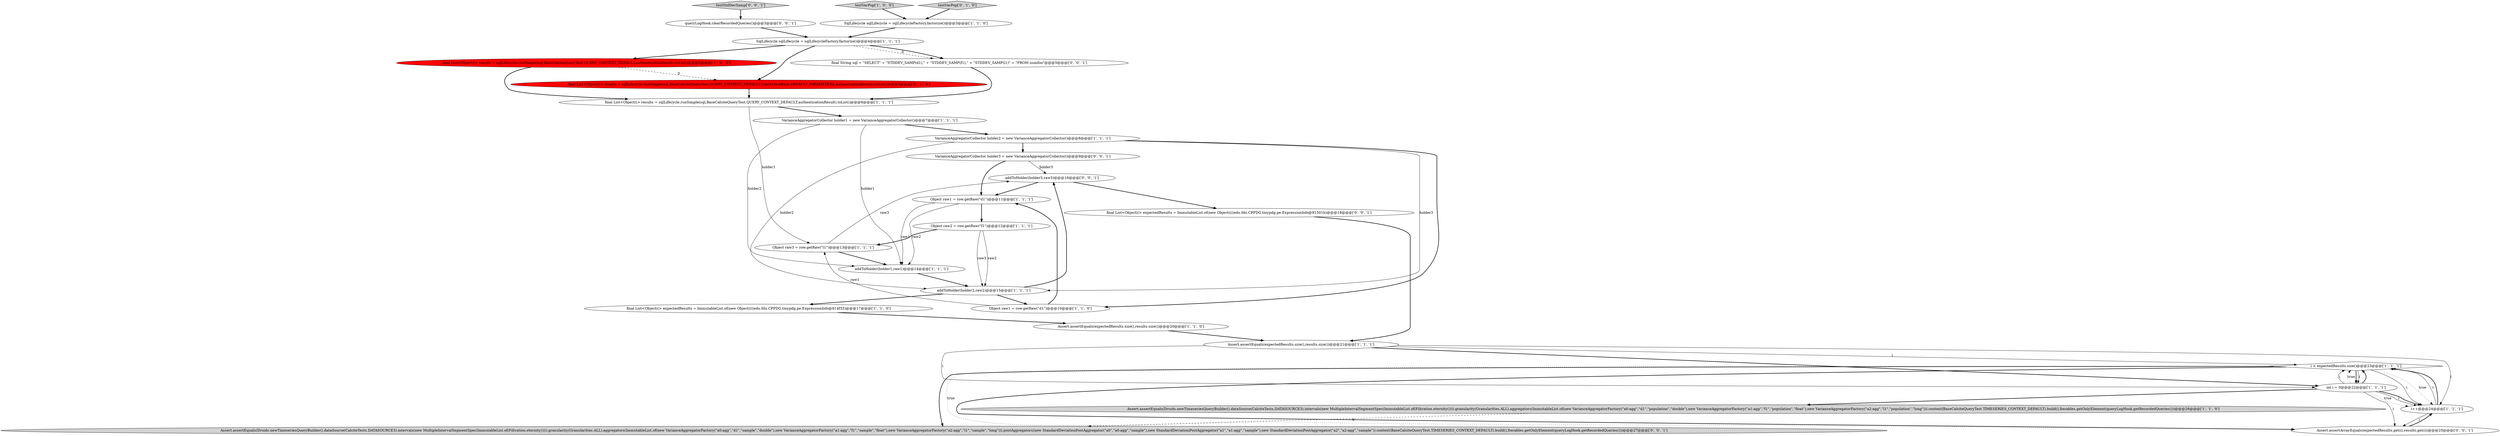 digraph {
18 [style = filled, label = "final List<Object((> expectedResults = ImmutableList.of(new Object((((edu.fdu.CPPDG.tinypdg.pe.ExpressionInfo@914f33)@@@17@@@['1', '1', '0']", fillcolor = white, shape = ellipse image = "AAA0AAABBB1BBB"];
0 [style = filled, label = "VarianceAggregatorCollector holder2 = new VarianceAggregatorCollector()@@@8@@@['1', '1', '1']", fillcolor = white, shape = ellipse image = "AAA0AAABBB1BBB"];
23 [style = filled, label = "Assert.assertEquals(Druids.newTimeseriesQueryBuilder().dataSource(CalciteTests.DATASOURCE3).intervals(new MultipleIntervalSegmentSpec(ImmutableList.of(Filtration.eternity()))).granularity(Granularities.ALL).aggregators(ImmutableList.of(new VarianceAggregatorFactory(\"a0:agg\",\"d1\",\"sample\",\"double\"),new VarianceAggregatorFactory(\"a1:agg\",\"f1\",\"sample\",\"float\"),new VarianceAggregatorFactory(\"a2:agg\",\"l1\",\"sample\",\"long\"))).postAggregators(new StandardDeviationPostAggregator(\"a0\",\"a0:agg\",\"sample\"),new StandardDeviationPostAggregator(\"a1\",\"a1:agg\",\"sample\"),new StandardDeviationPostAggregator(\"a2\",\"a2:agg\",\"sample\")).context(BaseCalciteQueryTest.TIMESERIES_CONTEXT_DEFAULT).build(),Iterables.getOnlyElement(queryLogHook.getRecordedQueries()))@@@27@@@['0', '0', '1']", fillcolor = lightgray, shape = ellipse image = "AAA0AAABBB3BBB"];
5 [style = filled, label = "i < expectedResults.size()@@@23@@@['1', '1', '1']", fillcolor = white, shape = diamond image = "AAA0AAABBB1BBB"];
17 [style = filled, label = "VarianceAggregatorCollector holder1 = new VarianceAggregatorCollector()@@@7@@@['1', '1', '1']", fillcolor = white, shape = ellipse image = "AAA0AAABBB1BBB"];
25 [style = filled, label = "queryLogHook.clearRecordedQueries()@@@3@@@['0', '0', '1']", fillcolor = white, shape = ellipse image = "AAA0AAABBB3BBB"];
13 [style = filled, label = "Assert.assertEquals(Druids.newTimeseriesQueryBuilder().dataSource(CalciteTests.DATASOURCE3).intervals(new MultipleIntervalSegmentSpec(ImmutableList.of(Filtration.eternity()))).granularity(Granularities.ALL).aggregators(ImmutableList.of(new VarianceAggregatorFactory(\"a0:agg\",\"d1\",\"population\",\"double\"),new VarianceAggregatorFactory(\"a1:agg\",\"f1\",\"population\",\"float\"),new VarianceAggregatorFactory(\"a2:agg\",\"l1\",\"population\",\"long\"))).context(BaseCalciteQueryTest.TIMESERIES_CONTEXT_DEFAULT).build(),Iterables.getOnlyElement(queryLogHook.getRecordedQueries()))@@@26@@@['1', '1', '0']", fillcolor = lightgray, shape = ellipse image = "AAA0AAABBB1BBB"];
26 [style = filled, label = "VarianceAggregatorCollector holder3 = new VarianceAggregatorCollector()@@@9@@@['0', '0', '1']", fillcolor = white, shape = ellipse image = "AAA0AAABBB3BBB"];
11 [style = filled, label = "i++@@@24@@@['1', '1', '1']", fillcolor = white, shape = ellipse image = "AAA0AAABBB1BBB"];
12 [style = filled, label = "int i = 0@@@22@@@['1', '1', '1']", fillcolor = white, shape = ellipse image = "AAA0AAABBB1BBB"];
8 [style = filled, label = "SqlLifecycle sqlLifecycle = sqlLifecycleFactory.factorize()@@@3@@@['1', '1', '0']", fillcolor = white, shape = ellipse image = "AAA0AAABBB1BBB"];
27 [style = filled, label = "Assert.assertArrayEquals(expectedResults.get(i),results.get(i))@@@25@@@['0', '0', '1']", fillcolor = white, shape = ellipse image = "AAA0AAABBB3BBB"];
15 [style = filled, label = "testVarPop['1', '0', '0']", fillcolor = lightgray, shape = diamond image = "AAA0AAABBB1BBB"];
16 [style = filled, label = "Object raw3 = row.getRaw(\"l1\")@@@13@@@['1', '1', '1']", fillcolor = white, shape = ellipse image = "AAA0AAABBB1BBB"];
1 [style = filled, label = "Assert.assertEquals(expectedResults.size(),results.size())@@@21@@@['1', '1', '1']", fillcolor = white, shape = ellipse image = "AAA0AAABBB1BBB"];
3 [style = filled, label = "SqlLifecycle sqlLifecycle = sqlLifecycleFactory.factorize()@@@4@@@['1', '1', '1']", fillcolor = white, shape = ellipse image = "AAA0AAABBB1BBB"];
7 [style = filled, label = "Object raw2 = row.getRaw(\"f1\")@@@12@@@['1', '1', '1']", fillcolor = white, shape = ellipse image = "AAA0AAABBB1BBB"];
28 [style = filled, label = "final List<Object((> expectedResults = ImmutableList.of(new Object((((edu.fdu.CPPDG.tinypdg.pe.ExpressionInfo@91501b)@@@18@@@['0', '0', '1']", fillcolor = white, shape = ellipse image = "AAA0AAABBB3BBB"];
24 [style = filled, label = "testStdDevSamp['0', '0', '1']", fillcolor = lightgray, shape = diamond image = "AAA0AAABBB3BBB"];
10 [style = filled, label = "final List<Object((> results = sqlLifecycle.runSimple(sql,BaseCalciteQueryTest.QUERY_CONTEXT_DEFAULT,authenticationResult).toList()@@@5@@@['1', '0', '0']", fillcolor = red, shape = ellipse image = "AAA1AAABBB1BBB"];
4 [style = filled, label = "Object raw1 = row.getRaw(\"d1\")@@@11@@@['1', '1', '1']", fillcolor = white, shape = ellipse image = "AAA0AAABBB1BBB"];
21 [style = filled, label = "testVarPop['0', '1', '0']", fillcolor = lightgray, shape = diamond image = "AAA0AAABBB2BBB"];
14 [style = filled, label = "Object raw1 = row.getRaw(\"d1\")@@@10@@@['1', '1', '0']", fillcolor = white, shape = ellipse image = "AAA0AAABBB1BBB"];
2 [style = filled, label = "final List<Object((> results = sqlLifecycle.runSimple(sql,BaseCalciteQueryTest.QUERY_CONTEXT_DEFAULT,authenticationResult).toList()@@@6@@@['1', '1', '1']", fillcolor = white, shape = ellipse image = "AAA0AAABBB1BBB"];
9 [style = filled, label = "addToHolder(holder2,raw2)@@@15@@@['1', '1', '1']", fillcolor = white, shape = ellipse image = "AAA0AAABBB1BBB"];
20 [style = filled, label = "final List<Object((> results = sqlLifecycle.runSimple(sql,BaseCalciteQueryTest.QUERY_CONTEXT_DEFAULT,CalciteTestBase.DEFAULT_PARAMETERS,authenticationResult).toList()@@@5@@@['0', '1', '0']", fillcolor = red, shape = ellipse image = "AAA1AAABBB2BBB"];
22 [style = filled, label = "addToHolder(holder3,raw3)@@@16@@@['0', '0', '1']", fillcolor = white, shape = ellipse image = "AAA0AAABBB3BBB"];
29 [style = filled, label = "final String sql = \"SELECT\" + \"STDDEV_SAMP(d1),\" + \"STDDEV_SAMP(f1),\" + \"STDDEV_SAMP(l1)\" + \"FROM numfoo\"@@@5@@@['0', '0', '1']", fillcolor = white, shape = ellipse image = "AAA0AAABBB3BBB"];
19 [style = filled, label = "Assert.assertEquals(expectedResults.size(),results.size())@@@20@@@['1', '1', '0']", fillcolor = white, shape = ellipse image = "AAA0AAABBB1BBB"];
6 [style = filled, label = "addToHolder(holder1,raw1)@@@14@@@['1', '1', '1']", fillcolor = white, shape = ellipse image = "AAA0AAABBB1BBB"];
2->17 [style = bold, label=""];
9->22 [style = bold, label=""];
3->29 [style = dashed, label="0"];
0->26 [style = bold, label=""];
12->5 [style = bold, label=""];
7->9 [style = solid, label="raw2"];
5->23 [style = bold, label=""];
0->9 [style = solid, label="holder3"];
26->22 [style = solid, label="holder3"];
16->6 [style = bold, label=""];
1->5 [style = solid, label="i"];
8->3 [style = bold, label=""];
12->11 [style = bold, label=""];
25->3 [style = bold, label=""];
18->19 [style = bold, label=""];
21->8 [style = bold, label=""];
22->28 [style = bold, label=""];
28->1 [style = bold, label=""];
5->11 [style = solid, label="i"];
11->5 [style = solid, label="i"];
26->4 [style = bold, label=""];
13->23 [style = dashed, label="0"];
4->7 [style = bold, label=""];
7->9 [style = solid, label="raw3"];
16->22 [style = solid, label="raw3"];
12->27 [style = solid, label="i"];
22->4 [style = bold, label=""];
20->2 [style = bold, label=""];
4->6 [style = solid, label="raw2"];
2->16 [style = solid, label="holder1"];
12->11 [style = dotted, label="true"];
3->10 [style = bold, label=""];
12->13 [style = bold, label=""];
19->1 [style = bold, label=""];
11->5 [style = bold, label=""];
0->14 [style = bold, label=""];
3->20 [style = bold, label=""];
29->2 [style = bold, label=""];
17->0 [style = bold, label=""];
9->18 [style = bold, label=""];
17->6 [style = solid, label="holder1"];
12->5 [style = solid, label="i"];
27->11 [style = bold, label=""];
5->11 [style = dotted, label="true"];
5->12 [style = bold, label=""];
12->5 [style = dotted, label="true"];
0->9 [style = solid, label="holder2"];
24->25 [style = bold, label=""];
1->12 [style = solid, label="i"];
4->6 [style = solid, label="raw1"];
7->16 [style = bold, label=""];
14->16 [style = solid, label="raw1"];
5->27 [style = dotted, label="true"];
1->12 [style = bold, label=""];
9->14 [style = bold, label=""];
1->11 [style = solid, label="i"];
10->20 [style = dashed, label="0"];
10->2 [style = bold, label=""];
12->11 [style = solid, label="i"];
5->27 [style = bold, label=""];
11->27 [style = solid, label="i"];
6->9 [style = bold, label=""];
17->6 [style = solid, label="holder2"];
5->12 [style = solid, label="i"];
15->8 [style = bold, label=""];
3->29 [style = bold, label=""];
14->4 [style = bold, label=""];
}
